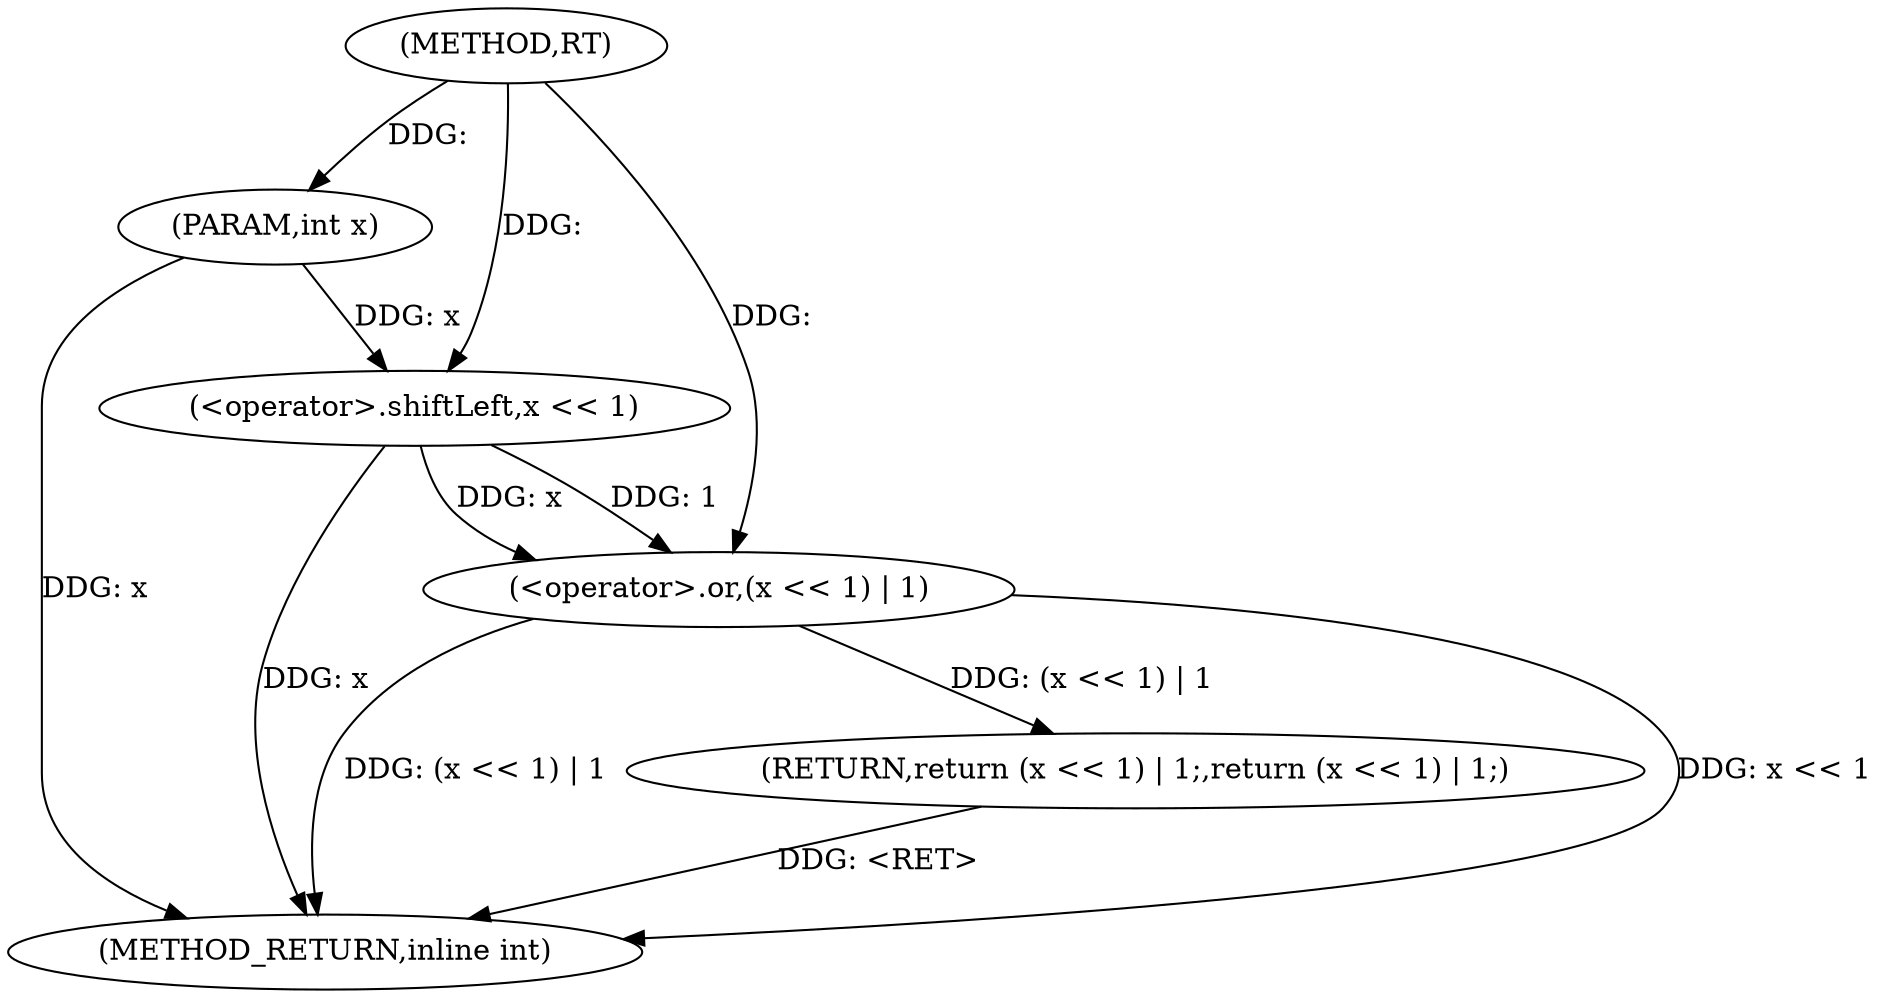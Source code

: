 digraph "RT" {  
"1000137" [label = "(METHOD,RT)" ]
"1000146" [label = "(METHOD_RETURN,inline int)" ]
"1000138" [label = "(PARAM,int x)" ]
"1000140" [label = "(RETURN,return (x << 1) | 1;,return (x << 1) | 1;)" ]
"1000141" [label = "(<operator>.or,(x << 1) | 1)" ]
"1000142" [label = "(<operator>.shiftLeft,x << 1)" ]
  "1000138" -> "1000146"  [ label = "DDG: x"] 
  "1000142" -> "1000146"  [ label = "DDG: x"] 
  "1000141" -> "1000146"  [ label = "DDG: x << 1"] 
  "1000141" -> "1000146"  [ label = "DDG: (x << 1) | 1"] 
  "1000140" -> "1000146"  [ label = "DDG: <RET>"] 
  "1000137" -> "1000138"  [ label = "DDG: "] 
  "1000141" -> "1000140"  [ label = "DDG: (x << 1) | 1"] 
  "1000142" -> "1000141"  [ label = "DDG: x"] 
  "1000142" -> "1000141"  [ label = "DDG: 1"] 
  "1000137" -> "1000141"  [ label = "DDG: "] 
  "1000138" -> "1000142"  [ label = "DDG: x"] 
  "1000137" -> "1000142"  [ label = "DDG: "] 
}
